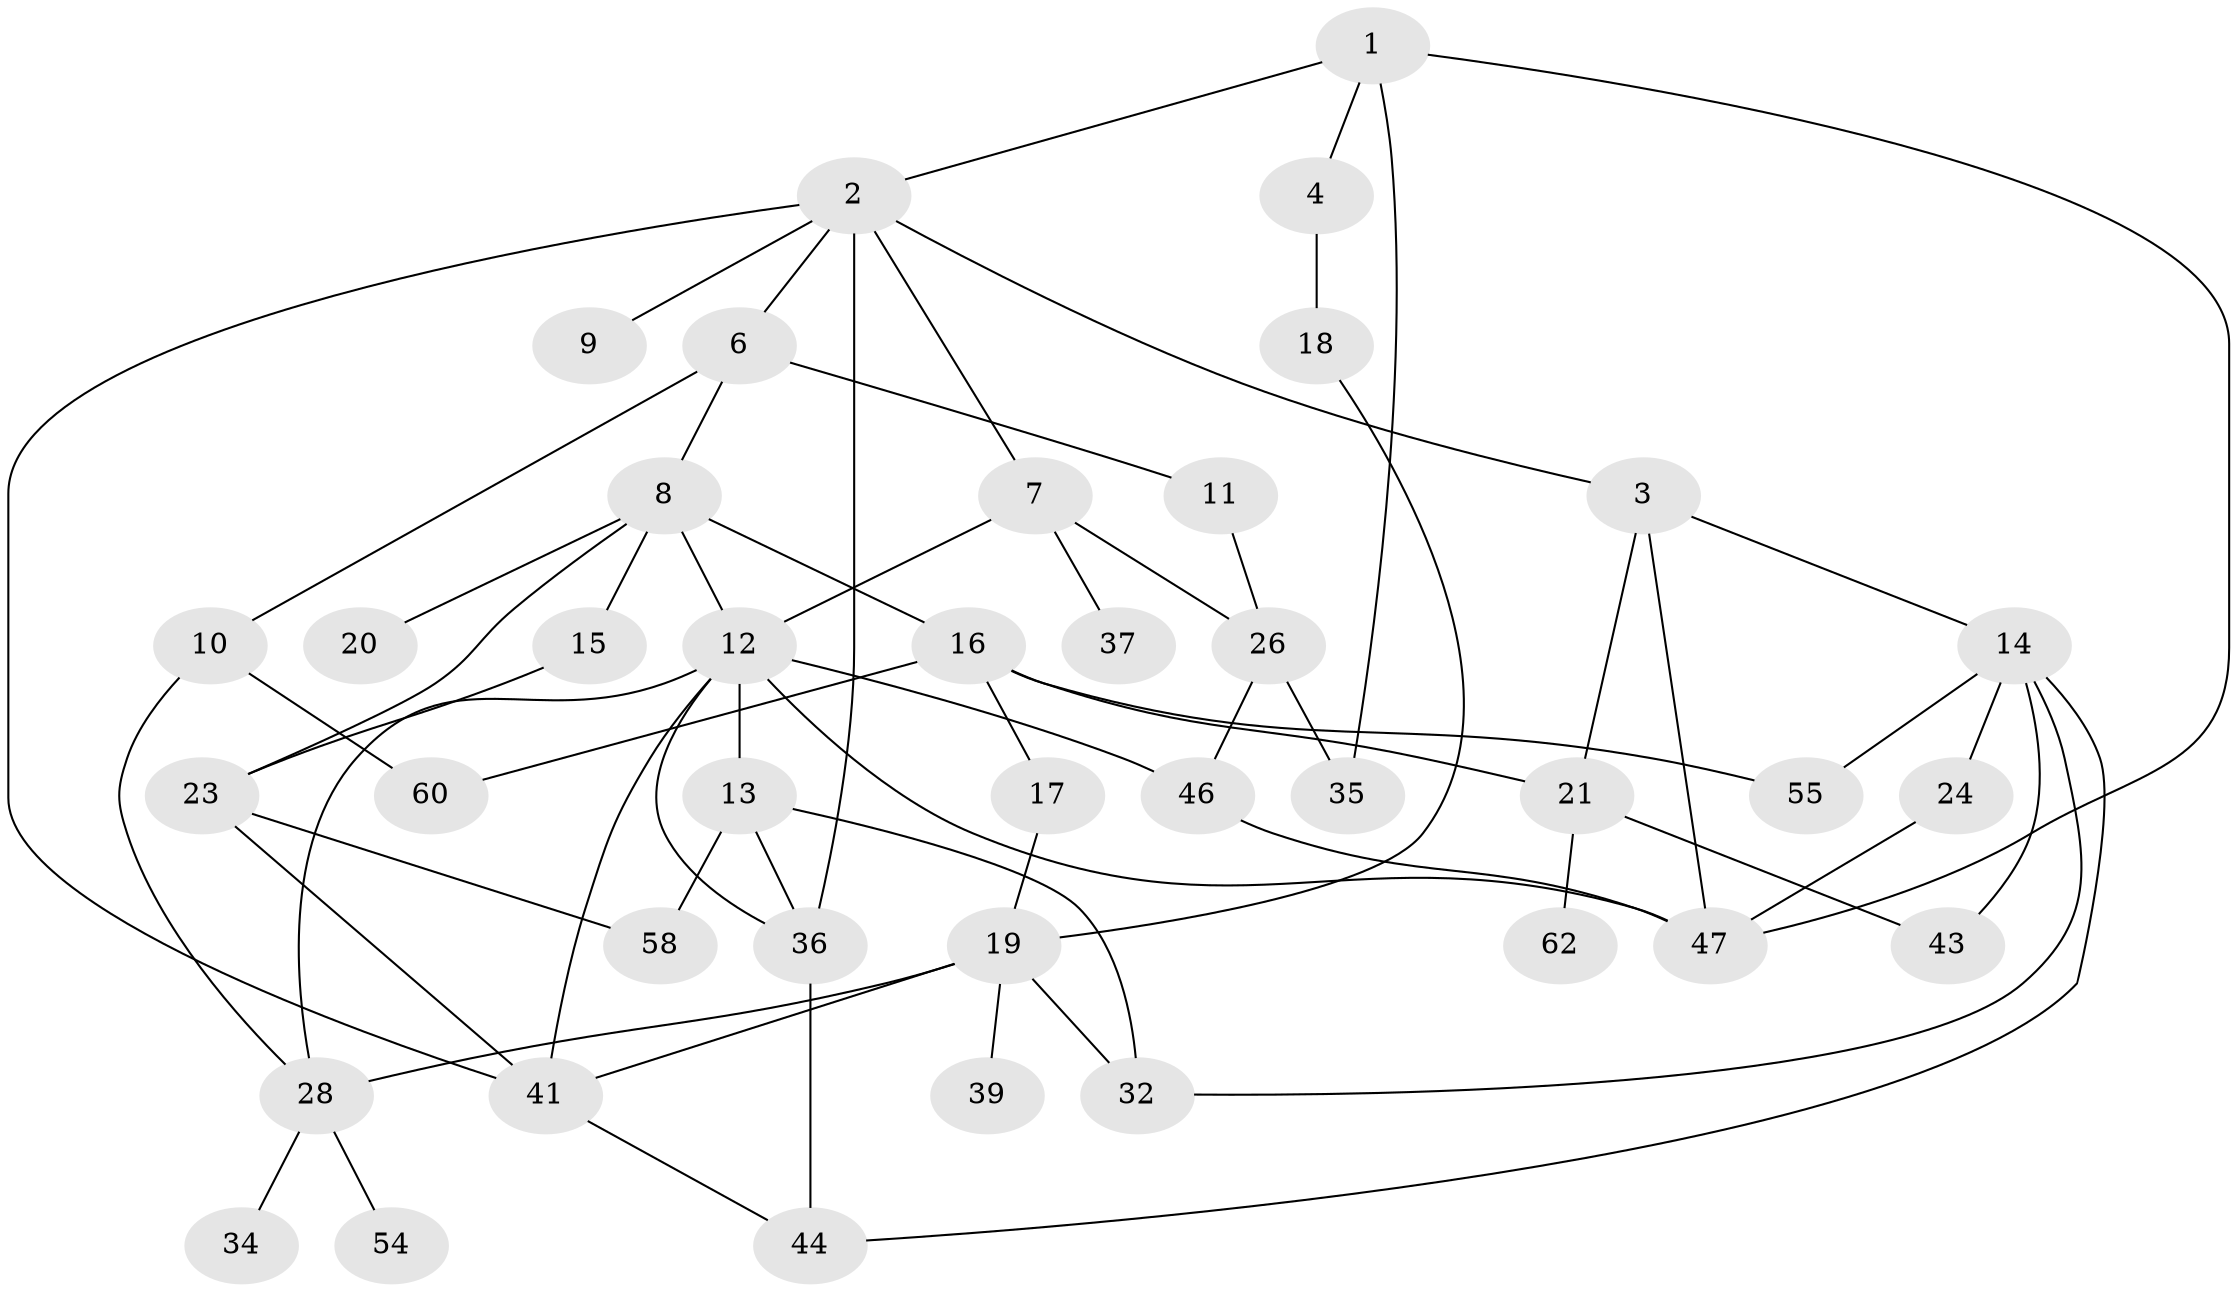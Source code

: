 // original degree distribution, {4: 0.15873015873015872, 8: 0.015873015873015872, 5: 0.09523809523809523, 3: 0.1746031746031746, 1: 0.20634920634920634, 6: 0.031746031746031744, 2: 0.31746031746031744}
// Generated by graph-tools (version 1.1) at 2025/41/03/06/25 10:41:29]
// undirected, 40 vertices, 65 edges
graph export_dot {
graph [start="1"]
  node [color=gray90,style=filled];
  1 [super="+30"];
  2 [super="+33"];
  3 [super="+38"];
  4 [super="+5"];
  6 [super="+49"];
  7 [super="+51"];
  8;
  9;
  10;
  11;
  12 [super="+52"];
  13 [super="+53"];
  14 [super="+22"];
  15 [super="+59"];
  16 [super="+63"];
  17;
  18 [super="+48"];
  19 [super="+27"];
  20;
  21 [super="+29"];
  23 [super="+25"];
  24;
  26 [super="+42"];
  28 [super="+31"];
  32;
  34 [super="+40"];
  35;
  36;
  37 [super="+61"];
  39;
  41 [super="+45"];
  43 [super="+56"];
  44 [super="+50"];
  46 [super="+57"];
  47;
  54;
  55;
  58;
  60;
  62;
  1 -- 2;
  1 -- 4;
  1 -- 35;
  1 -- 47;
  2 -- 3;
  2 -- 6;
  2 -- 7;
  2 -- 9;
  2 -- 36;
  2 -- 41;
  3 -- 14;
  3 -- 21;
  3 -- 47;
  4 -- 18;
  6 -- 8;
  6 -- 10;
  6 -- 11;
  7 -- 12;
  7 -- 37;
  7 -- 26;
  8 -- 15;
  8 -- 16;
  8 -- 20;
  8 -- 23;
  8 -- 12;
  10 -- 60;
  10 -- 28;
  11 -- 26;
  12 -- 13;
  12 -- 28;
  12 -- 41;
  12 -- 46;
  12 -- 36;
  12 -- 47;
  13 -- 32;
  13 -- 58;
  13 -- 36;
  14 -- 44;
  14 -- 55;
  14 -- 32;
  14 -- 24;
  14 -- 43;
  15 -- 23;
  16 -- 17;
  16 -- 55;
  16 -- 60;
  16 -- 21;
  17 -- 19;
  18 -- 19;
  19 -- 39;
  19 -- 32;
  19 -- 41;
  19 -- 28;
  21 -- 43;
  21 -- 62;
  23 -- 58;
  23 -- 41;
  24 -- 47;
  26 -- 35;
  26 -- 46;
  28 -- 34;
  28 -- 54;
  36 -- 44;
  41 -- 44;
  46 -- 47;
}
